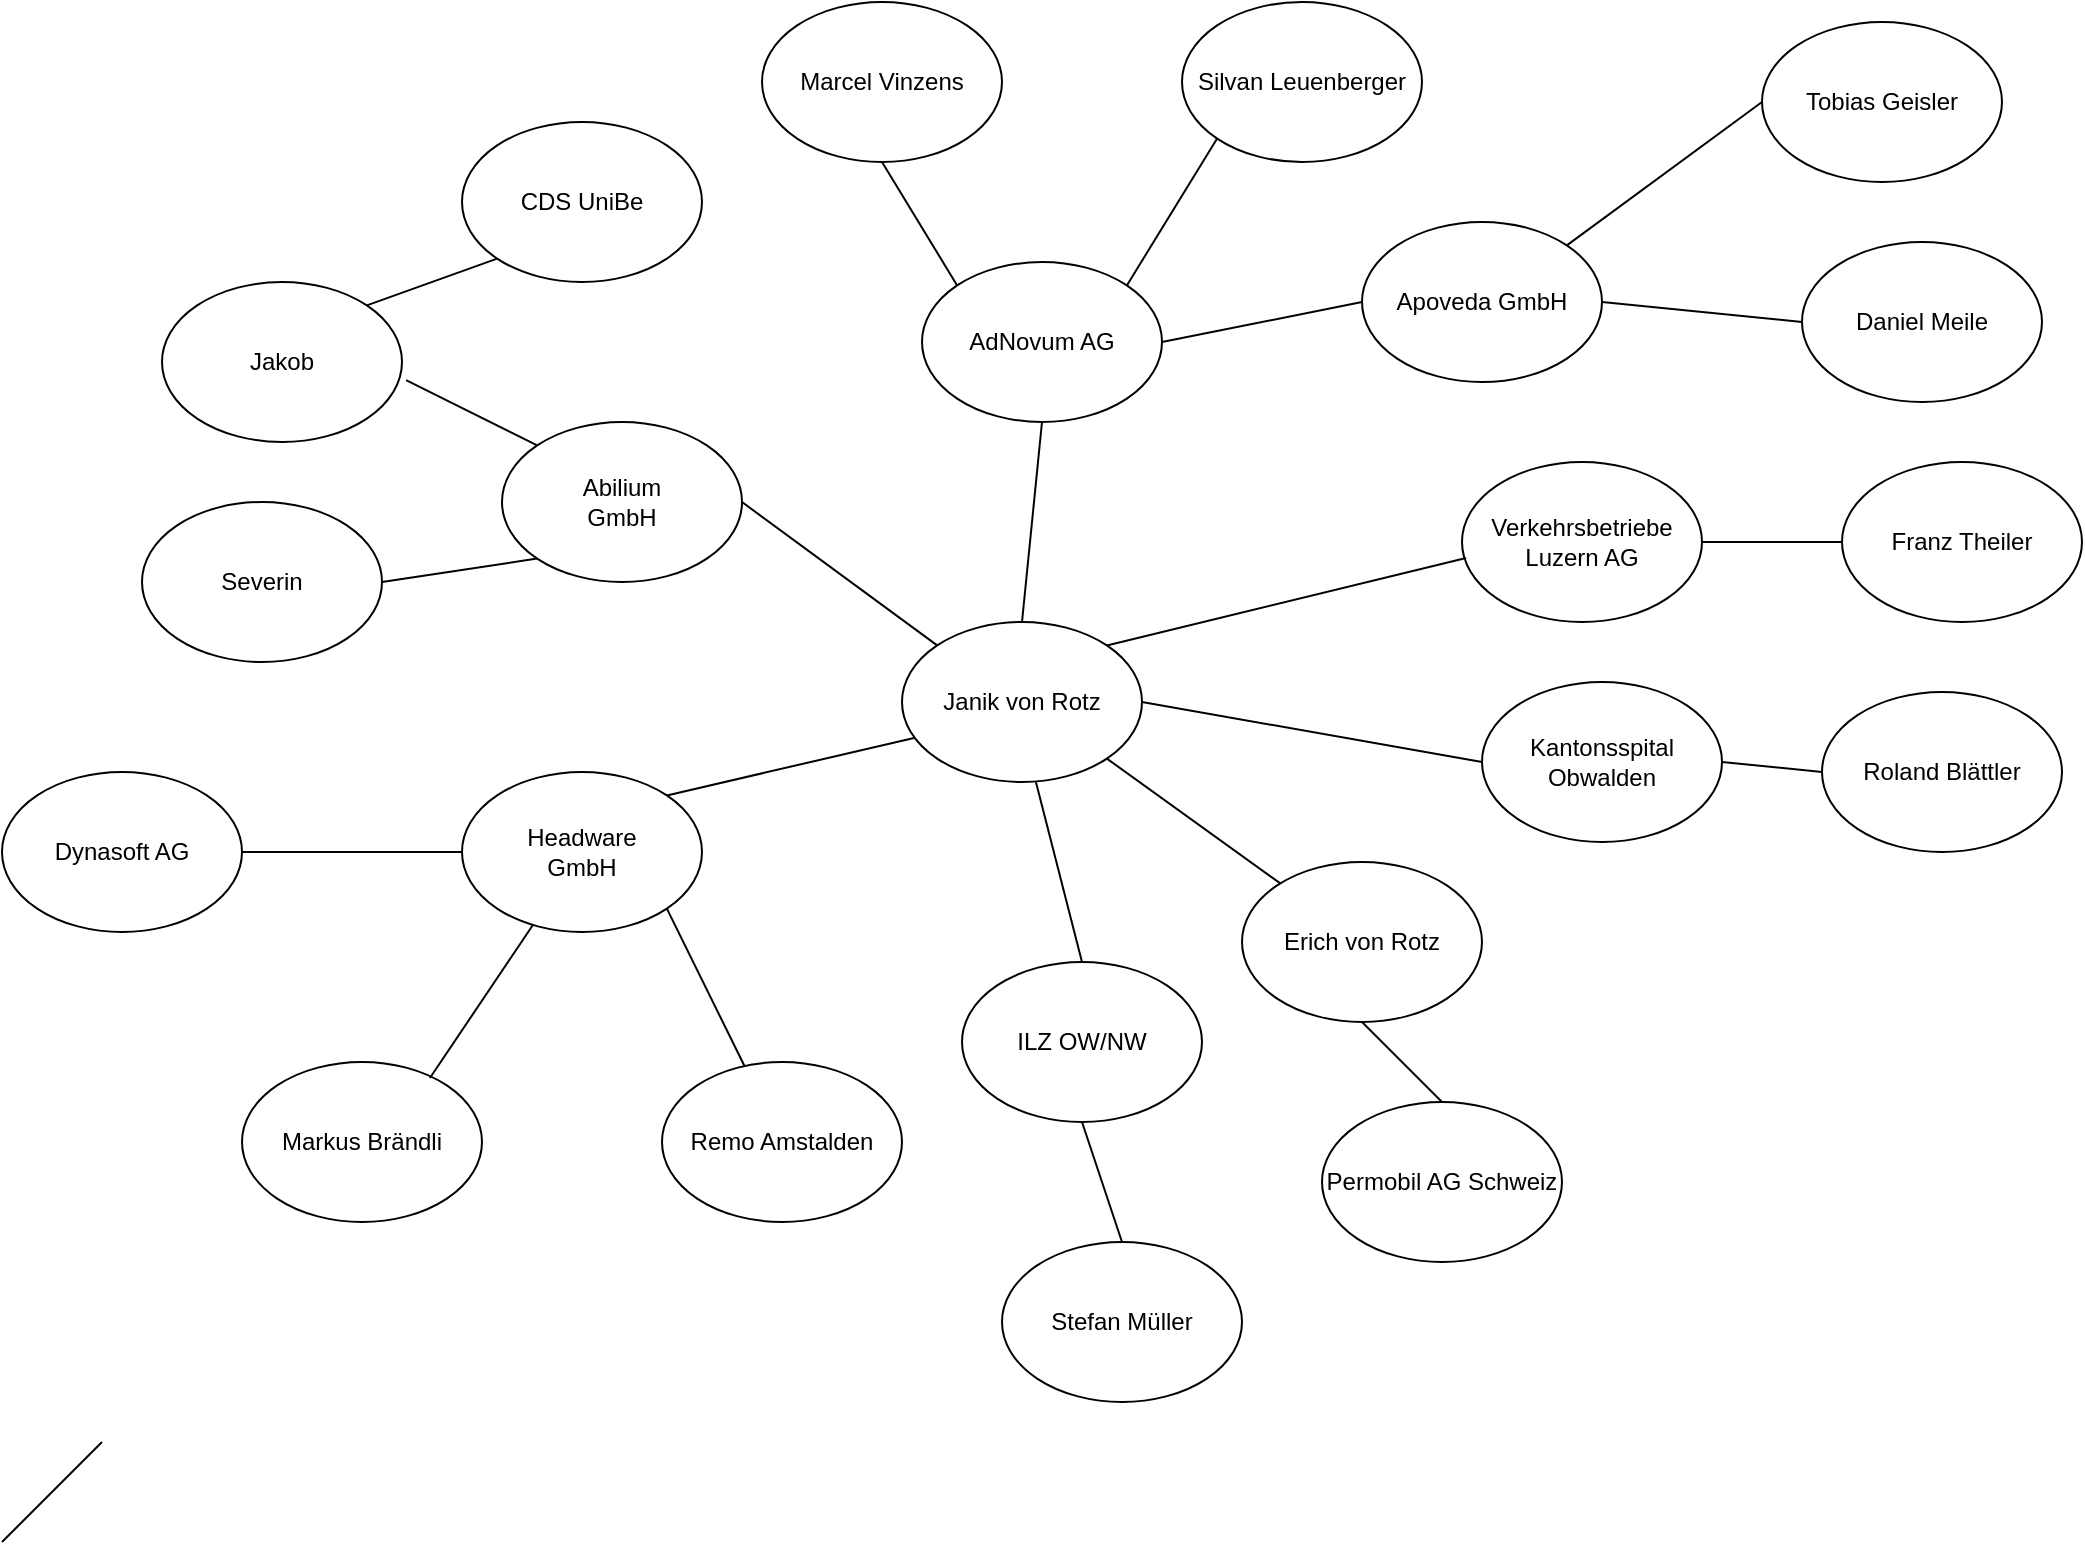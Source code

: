 <mxfile pages="1" version="11.2.5" type="github"><diagram name="Page-1" id="42789a77-a242-8287-6e28-9cd8cfd52e62"><mxGraphModel dx="2452" dy="1596" grid="1" gridSize="10" guides="1" tooltips="1" connect="1" arrows="1" fold="1" page="1" pageScale="1" pageWidth="1100" pageHeight="850" background="#ffffff" math="0" shadow="0"><root><mxCell id="0"/><mxCell id="1" parent="0"/><mxCell id="U_3eeoUp6OMtoiEWqaUz-1" value="Janik von Rotz" style="ellipse;whiteSpace=wrap;html=1;" parent="1" vertex="1"><mxGeometry x="440" y="270" width="120" height="80" as="geometry"/></mxCell><mxCell id="U_3eeoUp6OMtoiEWqaUz-2" value="&lt;div&gt;Abilium&lt;/div&gt;&lt;div&gt;GmbH&lt;/div&gt;" style="ellipse;whiteSpace=wrap;html=1;" parent="1" vertex="1"><mxGeometry x="240" y="170" width="120" height="80" as="geometry"/></mxCell><mxCell id="U_3eeoUp6OMtoiEWqaUz-3" value="" style="endArrow=none;html=1;entryX=0;entryY=0;entryDx=0;entryDy=0;exitX=1;exitY=0.5;exitDx=0;exitDy=0;" parent="1" source="U_3eeoUp6OMtoiEWqaUz-2" target="U_3eeoUp6OMtoiEWqaUz-1" edge="1"><mxGeometry width="50" height="50" relative="1" as="geometry"><mxPoint x="240" y="420" as="sourcePoint"/><mxPoint x="290" y="370" as="targetPoint"/></mxGeometry></mxCell><mxCell id="U_3eeoUp6OMtoiEWqaUz-4" style="edgeStyle=orthogonalEdgeStyle;rounded=0;orthogonalLoop=1;jettySize=auto;html=1;exitX=0.5;exitY=1;exitDx=0;exitDy=0;" parent="1" source="U_3eeoUp6OMtoiEWqaUz-2" target="U_3eeoUp6OMtoiEWqaUz-2" edge="1"><mxGeometry relative="1" as="geometry"/></mxCell><mxCell id="U_3eeoUp6OMtoiEWqaUz-5" value="Headware&lt;br&gt;GmbH" style="ellipse;whiteSpace=wrap;html=1;" parent="1" vertex="1"><mxGeometry x="220" y="345" width="120" height="80" as="geometry"/></mxCell><mxCell id="U_3eeoUp6OMtoiEWqaUz-6" value="Markus Brändli" style="ellipse;whiteSpace=wrap;html=1;" parent="1" vertex="1"><mxGeometry x="110" y="490" width="120" height="80" as="geometry"/></mxCell><mxCell id="U_3eeoUp6OMtoiEWqaUz-7" value="Remo Amstalden" style="ellipse;whiteSpace=wrap;html=1;" parent="1" vertex="1"><mxGeometry x="320" y="490" width="120" height="80" as="geometry"/></mxCell><mxCell id="U_3eeoUp6OMtoiEWqaUz-8" value="Dynasoft AG" style="ellipse;whiteSpace=wrap;html=1;" parent="1" vertex="1"><mxGeometry x="-10" y="345" width="120" height="80" as="geometry"/></mxCell><mxCell id="U_3eeoUp6OMtoiEWqaUz-9" value="" style="endArrow=none;html=1;exitX=1;exitY=0.5;exitDx=0;exitDy=0;entryX=0;entryY=0.5;entryDx=0;entryDy=0;" parent="1" source="U_3eeoUp6OMtoiEWqaUz-8" target="U_3eeoUp6OMtoiEWqaUz-5" edge="1"><mxGeometry width="50" height="50" relative="1" as="geometry"><mxPoint x="150" y="410" as="sourcePoint"/><mxPoint x="200" y="360" as="targetPoint"/></mxGeometry></mxCell><mxCell id="U_3eeoUp6OMtoiEWqaUz-10" value="" style="endArrow=none;html=1;exitX=1;exitY=0;exitDx=0;exitDy=0;entryX=0.05;entryY=0.725;entryDx=0;entryDy=0;entryPerimeter=0;" parent="1" source="U_3eeoUp6OMtoiEWqaUz-5" target="U_3eeoUp6OMtoiEWqaUz-1" edge="1"><mxGeometry width="50" height="50" relative="1" as="geometry"><mxPoint x="370" y="360" as="sourcePoint"/><mxPoint x="420" y="310" as="targetPoint"/></mxGeometry></mxCell><mxCell id="U_3eeoUp6OMtoiEWqaUz-11" value="" style="endArrow=none;html=1;exitX=0.783;exitY=0.1;exitDx=0;exitDy=0;exitPerimeter=0;" parent="1" source="U_3eeoUp6OMtoiEWqaUz-6" target="U_3eeoUp6OMtoiEWqaUz-5" edge="1"><mxGeometry width="50" height="50" relative="1" as="geometry"><mxPoint x="240" y="480" as="sourcePoint"/><mxPoint x="290" y="430" as="targetPoint"/></mxGeometry></mxCell><mxCell id="U_3eeoUp6OMtoiEWqaUz-12" value="" style="endArrow=none;html=1;entryX=1;entryY=1;entryDx=0;entryDy=0;" parent="1" source="U_3eeoUp6OMtoiEWqaUz-7" target="U_3eeoUp6OMtoiEWqaUz-5" edge="1"><mxGeometry width="50" height="50" relative="1" as="geometry"><mxPoint x="400" y="470" as="sourcePoint"/><mxPoint x="450" y="420" as="targetPoint"/></mxGeometry></mxCell><mxCell id="U_3eeoUp6OMtoiEWqaUz-13" value="CDS UniBe" style="ellipse;whiteSpace=wrap;html=1;" parent="1" vertex="1"><mxGeometry x="220" y="20" width="120" height="80" as="geometry"/></mxCell><mxCell id="U_3eeoUp6OMtoiEWqaUz-14" value="" style="endArrow=none;html=1;entryX=0;entryY=1;entryDx=0;entryDy=0;exitX=1;exitY=0;exitDx=0;exitDy=0;" parent="1" source="U_3eeoUp6OMtoiEWqaUz-37" target="U_3eeoUp6OMtoiEWqaUz-13" edge="1"><mxGeometry width="50" height="50" relative="1" as="geometry"><mxPoint x="410" y="140" as="sourcePoint"/><mxPoint x="460" y="90" as="targetPoint"/></mxGeometry></mxCell><mxCell id="U_3eeoUp6OMtoiEWqaUz-15" value="Erich von Rotz" style="ellipse;whiteSpace=wrap;html=1;" parent="1" vertex="1"><mxGeometry x="610" y="390" width="120" height="80" as="geometry"/></mxCell><mxCell id="U_3eeoUp6OMtoiEWqaUz-16" value="" style="endArrow=none;html=1;entryX=1;entryY=1;entryDx=0;entryDy=0;" parent="1" source="U_3eeoUp6OMtoiEWqaUz-15" target="U_3eeoUp6OMtoiEWqaUz-1" edge="1"><mxGeometry width="50" height="50" relative="1" as="geometry"><mxPoint x="600" y="380" as="sourcePoint"/><mxPoint x="650" y="330" as="targetPoint"/></mxGeometry></mxCell><mxCell id="U_3eeoUp6OMtoiEWqaUz-17" value="Permobil AG Schweiz" style="ellipse;whiteSpace=wrap;html=1;" parent="1" vertex="1"><mxGeometry x="650" y="510" width="120" height="80" as="geometry"/></mxCell><mxCell id="U_3eeoUp6OMtoiEWqaUz-18" value="" style="endArrow=none;html=1;entryX=0.5;entryY=1;entryDx=0;entryDy=0;exitX=0.5;exitY=0;exitDx=0;exitDy=0;" parent="1" source="U_3eeoUp6OMtoiEWqaUz-17" target="U_3eeoUp6OMtoiEWqaUz-15" edge="1"><mxGeometry width="50" height="50" relative="1" as="geometry"><mxPoint x="820" y="470" as="sourcePoint"/><mxPoint x="870" y="420" as="targetPoint"/></mxGeometry></mxCell><mxCell id="U_3eeoUp6OMtoiEWqaUz-19" value="Verkehrsbetriebe Luzern AG" style="ellipse;whiteSpace=wrap;html=1;" parent="1" vertex="1"><mxGeometry x="720" y="190" width="120" height="80" as="geometry"/></mxCell><mxCell id="U_3eeoUp6OMtoiEWqaUz-20" value="Franz Theiler" style="ellipse;whiteSpace=wrap;html=1;" parent="1" vertex="1"><mxGeometry x="910" y="190" width="120" height="80" as="geometry"/></mxCell><mxCell id="U_3eeoUp6OMtoiEWqaUz-21" value="" style="endArrow=none;html=1;exitX=1;exitY=0;exitDx=0;exitDy=0;entryX=0.017;entryY=0.6;entryDx=0;entryDy=0;entryPerimeter=0;" parent="1" source="U_3eeoUp6OMtoiEWqaUz-1" target="U_3eeoUp6OMtoiEWqaUz-19" edge="1"><mxGeometry width="50" height="50" relative="1" as="geometry"><mxPoint x="560" y="260" as="sourcePoint"/><mxPoint x="610" y="210" as="targetPoint"/></mxGeometry></mxCell><mxCell id="U_3eeoUp6OMtoiEWqaUz-22" value="" style="endArrow=none;html=1;exitX=1;exitY=0.5;exitDx=0;exitDy=0;entryX=0;entryY=0.5;entryDx=0;entryDy=0;" parent="1" source="U_3eeoUp6OMtoiEWqaUz-19" target="U_3eeoUp6OMtoiEWqaUz-20" edge="1"><mxGeometry width="50" height="50" relative="1" as="geometry"><mxPoint x="870" y="150" as="sourcePoint"/><mxPoint x="920" y="100" as="targetPoint"/></mxGeometry></mxCell><mxCell id="U_3eeoUp6OMtoiEWqaUz-23" value="AdNovum AG" style="ellipse;whiteSpace=wrap;html=1;" parent="1" vertex="1"><mxGeometry x="450" y="90" width="120" height="80" as="geometry"/></mxCell><mxCell id="U_3eeoUp6OMtoiEWqaUz-24" value="" style="endArrow=none;html=1;entryX=0.5;entryY=1;entryDx=0;entryDy=0;exitX=0.5;exitY=0;exitDx=0;exitDy=0;" parent="1" source="U_3eeoUp6OMtoiEWqaUz-1" target="U_3eeoUp6OMtoiEWqaUz-23" edge="1"><mxGeometry width="50" height="50" relative="1" as="geometry"><mxPoint x="480" y="240" as="sourcePoint"/><mxPoint x="530" y="190" as="targetPoint"/></mxGeometry></mxCell><mxCell id="U_3eeoUp6OMtoiEWqaUz-25" value="Silvan Leuenberger" style="ellipse;whiteSpace=wrap;html=1;" parent="1" vertex="1"><mxGeometry x="580" y="-40" width="120" height="80" as="geometry"/></mxCell><mxCell id="U_3eeoUp6OMtoiEWqaUz-26" value="" style="endArrow=none;html=1;exitX=1;exitY=0;exitDx=0;exitDy=0;entryX=0;entryY=1;entryDx=0;entryDy=0;" parent="1" source="U_3eeoUp6OMtoiEWqaUz-23" target="U_3eeoUp6OMtoiEWqaUz-25" edge="1"><mxGeometry width="50" height="50" relative="1" as="geometry"><mxPoint x="530" y="100" as="sourcePoint"/><mxPoint x="570" y="60" as="targetPoint"/></mxGeometry></mxCell><mxCell id="U_3eeoUp6OMtoiEWqaUz-27" value="Marcel Vinzens" style="ellipse;whiteSpace=wrap;html=1;" parent="1" vertex="1"><mxGeometry x="370" y="-40" width="120" height="80" as="geometry"/></mxCell><mxCell id="U_3eeoUp6OMtoiEWqaUz-28" value="" style="endArrow=none;html=1;entryX=0.5;entryY=1;entryDx=0;entryDy=0;exitX=0;exitY=0;exitDx=0;exitDy=0;" parent="1" source="U_3eeoUp6OMtoiEWqaUz-23" target="U_3eeoUp6OMtoiEWqaUz-27" edge="1"><mxGeometry width="50" height="50" relative="1" as="geometry"><mxPoint x="370" y="150" as="sourcePoint"/><mxPoint x="420" y="100" as="targetPoint"/></mxGeometry></mxCell><mxCell id="U_3eeoUp6OMtoiEWqaUz-29" value="Kantonsspital Obwalden" style="ellipse;whiteSpace=wrap;html=1;" parent="1" vertex="1"><mxGeometry x="730" y="300" width="120" height="80" as="geometry"/></mxCell><mxCell id="U_3eeoUp6OMtoiEWqaUz-30" value="" style="endArrow=none;html=1;exitX=1;exitY=0.5;exitDx=0;exitDy=0;entryX=0;entryY=0.5;entryDx=0;entryDy=0;" parent="1" source="U_3eeoUp6OMtoiEWqaUz-1" target="U_3eeoUp6OMtoiEWqaUz-29" edge="1"><mxGeometry width="50" height="50" relative="1" as="geometry"><mxPoint x="640" y="340" as="sourcePoint"/><mxPoint x="690" y="290" as="targetPoint"/></mxGeometry></mxCell><mxCell id="U_3eeoUp6OMtoiEWqaUz-31" value="Roland Blättler" style="ellipse;whiteSpace=wrap;html=1;" parent="1" vertex="1"><mxGeometry x="900" y="305" width="120" height="80" as="geometry"/></mxCell><mxCell id="U_3eeoUp6OMtoiEWqaUz-32" value="" style="endArrow=none;html=1;exitX=1;exitY=0.5;exitDx=0;exitDy=0;entryX=0;entryY=0.5;entryDx=0;entryDy=0;" parent="1" source="U_3eeoUp6OMtoiEWqaUz-29" target="U_3eeoUp6OMtoiEWqaUz-31" edge="1"><mxGeometry width="50" height="50" relative="1" as="geometry"><mxPoint x="870" y="360" as="sourcePoint"/><mxPoint x="920" y="310" as="targetPoint"/></mxGeometry></mxCell><mxCell id="U_3eeoUp6OMtoiEWqaUz-33" value="ILZ OW/NW" style="ellipse;whiteSpace=wrap;html=1;" parent="1" vertex="1"><mxGeometry x="470" y="440" width="120" height="80" as="geometry"/></mxCell><mxCell id="U_3eeoUp6OMtoiEWqaUz-34" value="Stefan Müller" style="ellipse;whiteSpace=wrap;html=1;" parent="1" vertex="1"><mxGeometry x="490" y="580" width="120" height="80" as="geometry"/></mxCell><mxCell id="U_3eeoUp6OMtoiEWqaUz-35" value="" style="endArrow=none;html=1;entryX=0.558;entryY=1;entryDx=0;entryDy=0;entryPerimeter=0;exitX=0.5;exitY=0;exitDx=0;exitDy=0;" parent="1" source="U_3eeoUp6OMtoiEWqaUz-33" target="U_3eeoUp6OMtoiEWqaUz-1" edge="1"><mxGeometry width="50" height="50" relative="1" as="geometry"><mxPoint x="520" y="420" as="sourcePoint"/><mxPoint x="570" y="370" as="targetPoint"/></mxGeometry></mxCell><mxCell id="U_3eeoUp6OMtoiEWqaUz-36" value="" style="endArrow=none;html=1;entryX=0.5;entryY=1;entryDx=0;entryDy=0;exitX=0.5;exitY=0;exitDx=0;exitDy=0;" parent="1" source="U_3eeoUp6OMtoiEWqaUz-34" target="U_3eeoUp6OMtoiEWqaUz-33" edge="1"><mxGeometry width="50" height="50" relative="1" as="geometry"><mxPoint x="550" y="580" as="sourcePoint"/><mxPoint x="600" y="530" as="targetPoint"/></mxGeometry></mxCell><mxCell id="U_3eeoUp6OMtoiEWqaUz-37" value="Jakob" style="ellipse;whiteSpace=wrap;html=1;" parent="1" vertex="1"><mxGeometry x="70" y="100" width="120" height="80" as="geometry"/></mxCell><mxCell id="U_3eeoUp6OMtoiEWqaUz-38" value="" style="endArrow=none;html=1;exitX=1.017;exitY=0.613;exitDx=0;exitDy=0;exitPerimeter=0;entryX=0;entryY=0;entryDx=0;entryDy=0;" parent="1" source="U_3eeoUp6OMtoiEWqaUz-37" target="U_3eeoUp6OMtoiEWqaUz-2" edge="1"><mxGeometry width="50" height="50" relative="1" as="geometry"><mxPoint x="220" y="200" as="sourcePoint"/><mxPoint x="270" y="150" as="targetPoint"/></mxGeometry></mxCell><mxCell id="U_3eeoUp6OMtoiEWqaUz-39" value="Severin" style="ellipse;whiteSpace=wrap;html=1;" parent="1" vertex="1"><mxGeometry x="60" y="210" width="120" height="80" as="geometry"/></mxCell><mxCell id="U_3eeoUp6OMtoiEWqaUz-40" value="" style="endArrow=none;html=1;exitX=1;exitY=0.5;exitDx=0;exitDy=0;entryX=0;entryY=1;entryDx=0;entryDy=0;" parent="1" source="U_3eeoUp6OMtoiEWqaUz-39" target="U_3eeoUp6OMtoiEWqaUz-2" edge="1"><mxGeometry width="50" height="50" relative="1" as="geometry"><mxPoint x="200" y="310" as="sourcePoint"/><mxPoint x="250" y="260" as="targetPoint"/></mxGeometry></mxCell><mxCell id="U_3eeoUp6OMtoiEWqaUz-41" value="Apoveda GmbH" style="ellipse;whiteSpace=wrap;html=1;" parent="1" vertex="1"><mxGeometry x="670" y="70" width="120" height="80" as="geometry"/></mxCell><mxCell id="U_3eeoUp6OMtoiEWqaUz-42" value="Tobias Geisler" style="ellipse;whiteSpace=wrap;html=1;" parent="1" vertex="1"><mxGeometry x="870" y="-30" width="120" height="80" as="geometry"/></mxCell><mxCell id="U_3eeoUp6OMtoiEWqaUz-43" value="Daniel Meile" style="ellipse;whiteSpace=wrap;html=1;" parent="1" vertex="1"><mxGeometry x="890" y="80" width="120" height="80" as="geometry"/></mxCell><mxCell id="U_3eeoUp6OMtoiEWqaUz-44" value="" style="endArrow=none;html=1;exitX=1;exitY=0.5;exitDx=0;exitDy=0;entryX=0;entryY=0.5;entryDx=0;entryDy=0;" parent="1" source="U_3eeoUp6OMtoiEWqaUz-23" target="U_3eeoUp6OMtoiEWqaUz-41" edge="1"><mxGeometry width="50" height="50" relative="1" as="geometry"><mxPoint x="620" y="160" as="sourcePoint"/><mxPoint x="670" y="110" as="targetPoint"/></mxGeometry></mxCell><mxCell id="U_3eeoUp6OMtoiEWqaUz-45" value="" style="endArrow=none;html=1;exitX=1;exitY=0;exitDx=0;exitDy=0;entryX=0;entryY=0.5;entryDx=0;entryDy=0;" parent="1" source="U_3eeoUp6OMtoiEWqaUz-41" target="U_3eeoUp6OMtoiEWqaUz-42" edge="1"><mxGeometry width="50" height="50" relative="1" as="geometry"><mxPoint x="810" y="80" as="sourcePoint"/><mxPoint x="860" y="30" as="targetPoint"/></mxGeometry></mxCell><mxCell id="U_3eeoUp6OMtoiEWqaUz-46" value="" style="endArrow=none;html=1;exitX=1;exitY=0.5;exitDx=0;exitDy=0;entryX=0;entryY=0.5;entryDx=0;entryDy=0;" parent="1" source="U_3eeoUp6OMtoiEWqaUz-41" target="U_3eeoUp6OMtoiEWqaUz-43" edge="1"><mxGeometry width="50" height="50" relative="1" as="geometry"><mxPoint x="890" y="140" as="sourcePoint"/><mxPoint x="940" y="90" as="targetPoint"/></mxGeometry></mxCell><mxCell id="d0jBoBiQ5NpO3mPb9FkE-3" value="" style="endArrow=none;html=1;" edge="1" parent="1"><mxGeometry width="50" height="50" relative="1" as="geometry"><mxPoint x="-10" y="730" as="sourcePoint"/><mxPoint x="40" y="680" as="targetPoint"/></mxGeometry></mxCell></root></mxGraphModel></diagram></mxfile>